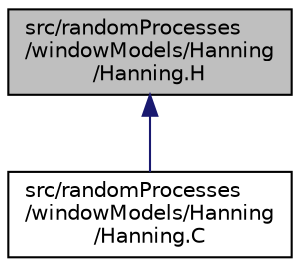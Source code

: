 digraph "src/randomProcesses/windowModels/Hanning/Hanning.H"
{
  bgcolor="transparent";
  edge [fontname="Helvetica",fontsize="10",labelfontname="Helvetica",labelfontsize="10"];
  node [fontname="Helvetica",fontsize="10",shape=record];
  Node1 [label="src/randomProcesses\l/windowModels/Hanning\l/Hanning.H",height=0.2,width=0.4,color="black", fillcolor="grey75", style="filled" fontcolor="black"];
  Node1 -> Node2 [dir="back",color="midnightblue",fontsize="10",style="solid",fontname="Helvetica"];
  Node2 [label="src/randomProcesses\l/windowModels/Hanning\l/Hanning.C",height=0.2,width=0.4,color="black",URL="$Hanning_8C.html"];
}
